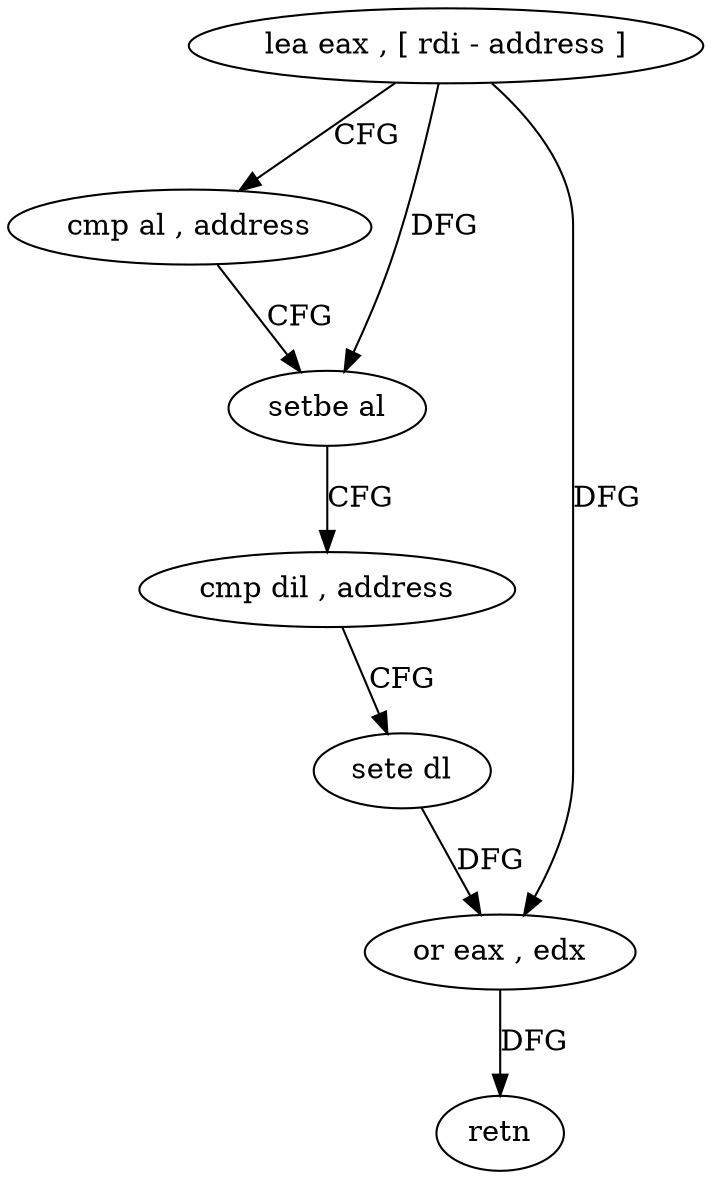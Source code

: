 digraph "func" {
"81560" [label = "lea eax , [ rdi - address ]" ]
"81563" [label = "cmp al , address" ]
"81565" [label = "setbe al" ]
"81568" [label = "cmp dil , address" ]
"81572" [label = "sete dl" ]
"81575" [label = "or eax , edx" ]
"81577" [label = "retn" ]
"81560" -> "81563" [ label = "CFG" ]
"81560" -> "81565" [ label = "DFG" ]
"81560" -> "81575" [ label = "DFG" ]
"81563" -> "81565" [ label = "CFG" ]
"81565" -> "81568" [ label = "CFG" ]
"81568" -> "81572" [ label = "CFG" ]
"81572" -> "81575" [ label = "DFG" ]
"81575" -> "81577" [ label = "DFG" ]
}
